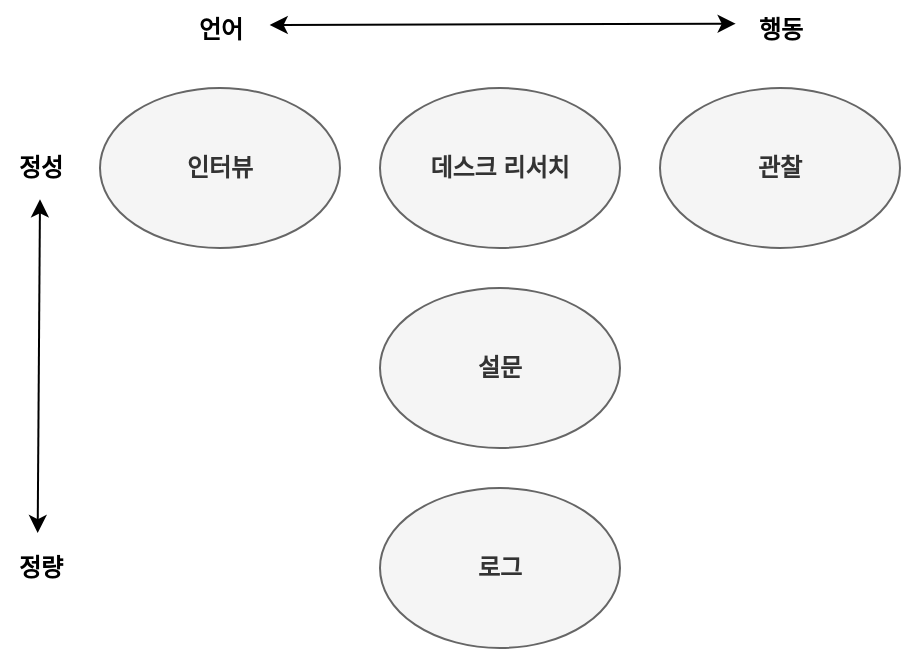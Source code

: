 <mxfile>
    <diagram id="RI-zubKXD9wLyocKcL9s" name="Page-1">
        <mxGraphModel dx="470" dy="420" grid="1" gridSize="10" guides="1" tooltips="1" connect="1" arrows="1" fold="1" page="1" pageScale="1" pageWidth="1169" pageHeight="827" math="0" shadow="0">
            <root>
                <mxCell id="0"/>
                <mxCell id="1" parent="0"/>
                <mxCell id="2" value="관찰" style="ellipse;whiteSpace=wrap;html=1;fillColor=#f5f5f5;fontColor=#333333;strokeColor=#666666;fontStyle=1" vertex="1" parent="1">
                    <mxGeometry x="480" y="80" width="120" height="80" as="geometry"/>
                </mxCell>
                <mxCell id="3" value="인터뷰" style="ellipse;whiteSpace=wrap;html=1;fillColor=#f5f5f5;fontColor=#333333;strokeColor=#666666;fontStyle=1" vertex="1" parent="1">
                    <mxGeometry x="200" y="80" width="120" height="80" as="geometry"/>
                </mxCell>
                <mxCell id="4" value="로그" style="ellipse;whiteSpace=wrap;html=1;fillColor=#f5f5f5;fontColor=#333333;strokeColor=#666666;fontStyle=1" vertex="1" parent="1">
                    <mxGeometry x="340" y="280" width="120" height="80" as="geometry"/>
                </mxCell>
                <mxCell id="5" value="설문" style="ellipse;whiteSpace=wrap;html=1;fillColor=#f5f5f5;fontColor=#333333;strokeColor=#666666;fontStyle=1" vertex="1" parent="1">
                    <mxGeometry x="340" y="180" width="120" height="80" as="geometry"/>
                </mxCell>
                <mxCell id="6" value="데스크 리서치" style="ellipse;whiteSpace=wrap;html=1;fillColor=#f5f5f5;fontColor=#333333;strokeColor=#666666;fontStyle=1" vertex="1" parent="1">
                    <mxGeometry x="340" y="80" width="120" height="80" as="geometry"/>
                </mxCell>
                <mxCell id="7" value="행동" style="text;html=1;align=center;verticalAlign=middle;resizable=0;points=[];autosize=1;strokeColor=none;fillColor=none;fontStyle=1" vertex="1" parent="1">
                    <mxGeometry x="520" y="36" width="40" height="30" as="geometry"/>
                </mxCell>
                <mxCell id="8" value="언어" style="text;html=1;align=center;verticalAlign=middle;resizable=0;points=[];autosize=1;strokeColor=none;fillColor=none;fontStyle=1" vertex="1" parent="1">
                    <mxGeometry x="240" y="36" width="40" height="30" as="geometry"/>
                </mxCell>
                <mxCell id="9" value="정량" style="text;html=1;align=center;verticalAlign=middle;resizable=0;points=[];autosize=1;strokeColor=none;fillColor=none;fontStyle=1" vertex="1" parent="1">
                    <mxGeometry x="150" y="305" width="40" height="30" as="geometry"/>
                </mxCell>
                <mxCell id="10" value="정성" style="text;html=1;align=center;verticalAlign=middle;resizable=0;points=[];autosize=1;strokeColor=none;fillColor=none;fontStyle=1" vertex="1" parent="1">
                    <mxGeometry x="150" y="105" width="40" height="30" as="geometry"/>
                </mxCell>
                <mxCell id="11" value="" style="endArrow=classic;startArrow=classic;html=1;entryX=-0.054;entryY=0.395;entryDx=0;entryDy=0;entryPerimeter=0;exitX=1.121;exitY=0.417;exitDx=0;exitDy=0;exitPerimeter=0;fontStyle=1" edge="1" parent="1" source="8" target="7">
                    <mxGeometry width="50" height="50" relative="1" as="geometry">
                        <mxPoint x="360" y="240" as="sourcePoint"/>
                        <mxPoint x="410" y="190" as="targetPoint"/>
                    </mxGeometry>
                </mxCell>
                <mxCell id="12" value="" style="endArrow=classic;startArrow=classic;html=1;entryX=0.471;entryY=-0.083;entryDx=0;entryDy=0;entryPerimeter=0;exitX=1.121;exitY=0.417;exitDx=0;exitDy=0;exitPerimeter=0;fontStyle=1" edge="1" parent="1" target="9">
                    <mxGeometry width="50" height="50" relative="1" as="geometry">
                        <mxPoint x="170.0" y="135.66" as="sourcePoint"/>
                        <mxPoint x="403" y="135.0" as="targetPoint"/>
                    </mxGeometry>
                </mxCell>
            </root>
        </mxGraphModel>
    </diagram>
</mxfile>